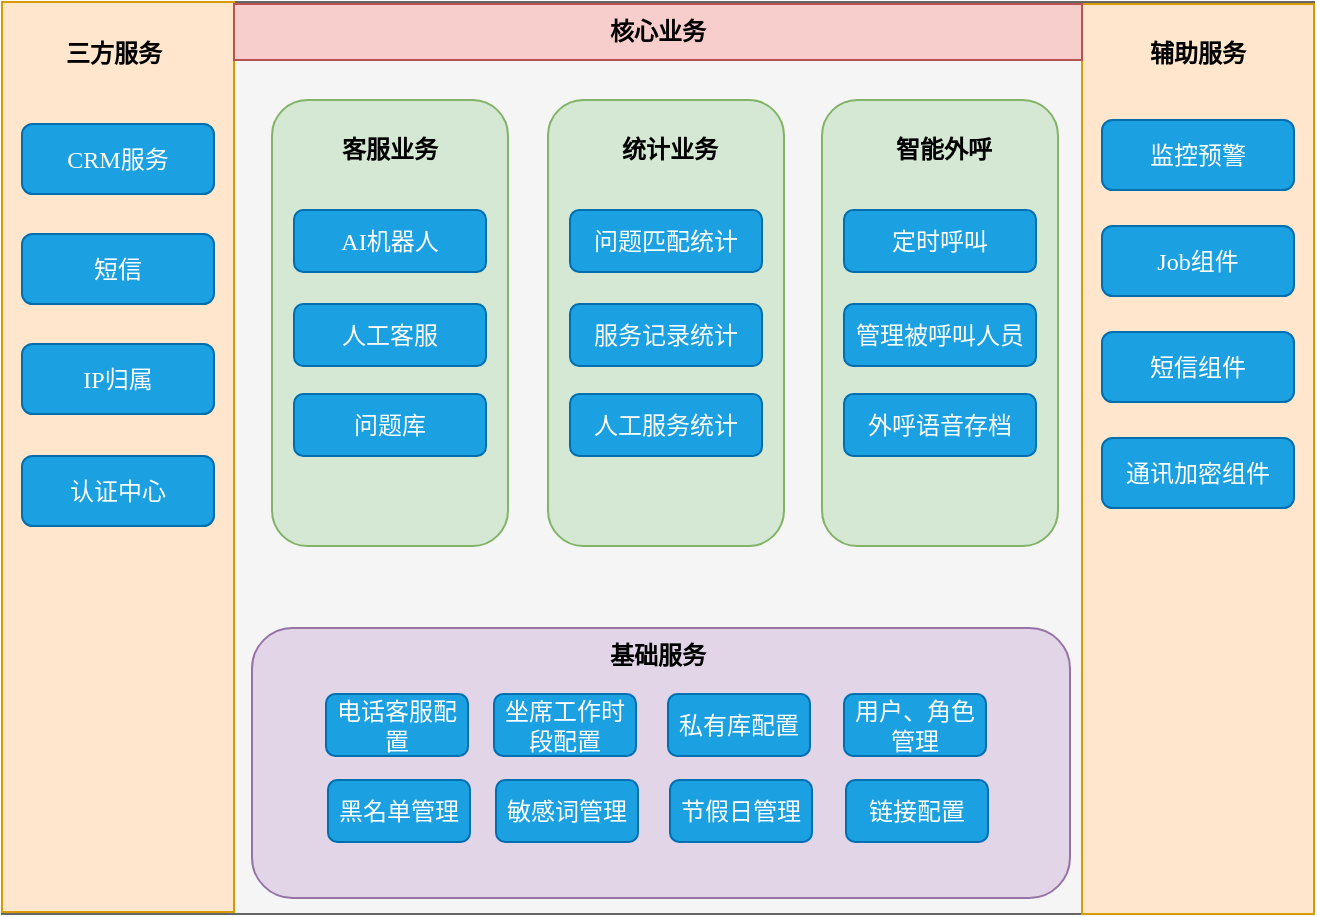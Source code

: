 <mxfile version="22.1.1" type="github">
  <diagram name="第 1 页" id="GnDO6N3DueWJBPkfXjhA">
    <mxGraphModel dx="1434" dy="746" grid="0" gridSize="10" guides="1" tooltips="1" connect="1" arrows="1" fold="1" page="0" pageScale="1" pageWidth="827" pageHeight="1169" math="0" shadow="0">
      <root>
        <mxCell id="0" />
        <mxCell id="1" parent="0" />
        <mxCell id="sUnTjPVfXL3tDDWwX9w4-1" value="" style="rounded=0;whiteSpace=wrap;html=1;strokeColor=#666666;fillColor=#f5f5f5;fontColor=#333333;fontFamily=Tahoma;" vertex="1" parent="1">
          <mxGeometry x="43" y="83" width="656" height="456" as="geometry" />
        </mxCell>
        <mxCell id="sUnTjPVfXL3tDDWwX9w4-2" value="" style="rounded=0;whiteSpace=wrap;html=1;strokeColor=#d79b00;fillColor=#ffe6cc;fontFamily=Tahoma;" vertex="1" parent="1">
          <mxGeometry x="43" y="83" width="116" height="455" as="geometry" />
        </mxCell>
        <mxCell id="sUnTjPVfXL3tDDWwX9w4-3" value="" style="rounded=0;whiteSpace=wrap;html=1;strokeColor=#d79b00;fillColor=#ffe6cc;fontFamily=Tahoma;" vertex="1" parent="1">
          <mxGeometry x="583" y="84" width="116" height="455" as="geometry" />
        </mxCell>
        <mxCell id="sUnTjPVfXL3tDDWwX9w4-4" value="三方服务" style="text;html=1;strokeColor=none;fillColor=none;align=center;verticalAlign=middle;whiteSpace=wrap;rounded=0;fontStyle=1;fontFamily=Tahoma;" vertex="1" parent="1">
          <mxGeometry x="69" y="94" width="60" height="30" as="geometry" />
        </mxCell>
        <mxCell id="sUnTjPVfXL3tDDWwX9w4-5" value="辅助服务" style="text;html=1;strokeColor=none;fillColor=none;align=center;verticalAlign=middle;whiteSpace=wrap;rounded=0;fontStyle=1;fontFamily=Tahoma;" vertex="1" parent="1">
          <mxGeometry x="611" y="94" width="60" height="30" as="geometry" />
        </mxCell>
        <mxCell id="sUnTjPVfXL3tDDWwX9w4-6" value="核心业务" style="rounded=0;whiteSpace=wrap;html=1;strokeColor=#b85450;fontStyle=1;fillColor=#f8cecc;fontFamily=Tahoma;" vertex="1" parent="1">
          <mxGeometry x="159" y="84" width="424" height="28" as="geometry" />
        </mxCell>
        <mxCell id="sUnTjPVfXL3tDDWwX9w4-7" value="" style="rounded=1;whiteSpace=wrap;html=1;fillColor=#d5e8d4;strokeColor=#82b366;fontFamily=Tahoma;" vertex="1" parent="1">
          <mxGeometry x="178" y="132" width="118" height="223" as="geometry" />
        </mxCell>
        <mxCell id="sUnTjPVfXL3tDDWwX9w4-8" value="" style="rounded=1;whiteSpace=wrap;html=1;fillColor=#d5e8d4;strokeColor=#82b366;fontFamily=Tahoma;" vertex="1" parent="1">
          <mxGeometry x="316" y="132" width="118" height="223" as="geometry" />
        </mxCell>
        <mxCell id="sUnTjPVfXL3tDDWwX9w4-9" value="" style="rounded=1;whiteSpace=wrap;html=1;fillColor=#d5e8d4;strokeColor=#82b366;fontFamily=Tahoma;" vertex="1" parent="1">
          <mxGeometry x="453" y="132" width="118" height="223" as="geometry" />
        </mxCell>
        <mxCell id="sUnTjPVfXL3tDDWwX9w4-10" value="" style="rounded=1;whiteSpace=wrap;html=1;fillColor=#e1d5e7;strokeColor=#9673a6;fontFamily=Tahoma;" vertex="1" parent="1">
          <mxGeometry x="168" y="396" width="409" height="135" as="geometry" />
        </mxCell>
        <mxCell id="sUnTjPVfXL3tDDWwX9w4-11" value="客服业务" style="text;html=1;strokeColor=none;fillColor=none;align=center;verticalAlign=middle;whiteSpace=wrap;rounded=0;fontStyle=1;fontFamily=Tahoma;" vertex="1" parent="1">
          <mxGeometry x="207" y="142" width="60" height="30" as="geometry" />
        </mxCell>
        <mxCell id="sUnTjPVfXL3tDDWwX9w4-12" value="统计业务" style="text;html=1;strokeColor=none;fillColor=none;align=center;verticalAlign=middle;whiteSpace=wrap;rounded=0;fontStyle=1;fontFamily=Tahoma;" vertex="1" parent="1">
          <mxGeometry x="347" y="142" width="60" height="30" as="geometry" />
        </mxCell>
        <mxCell id="sUnTjPVfXL3tDDWwX9w4-13" value="智能外呼" style="text;html=1;strokeColor=none;fillColor=none;align=center;verticalAlign=middle;whiteSpace=wrap;rounded=0;fontStyle=1;fontFamily=Tahoma;" vertex="1" parent="1">
          <mxGeometry x="484" y="142" width="60" height="30" as="geometry" />
        </mxCell>
        <mxCell id="sUnTjPVfXL3tDDWwX9w4-14" value="AI机器人" style="rounded=1;whiteSpace=wrap;html=1;fillColor=#1ba1e2;fontColor=#ffffff;strokeColor=#006EAF;fontFamily=Tahoma;" vertex="1" parent="1">
          <mxGeometry x="189" y="187" width="96" height="31" as="geometry" />
        </mxCell>
        <mxCell id="sUnTjPVfXL3tDDWwX9w4-15" value="人工客服" style="rounded=1;whiteSpace=wrap;html=1;fillColor=#1ba1e2;fontColor=#ffffff;strokeColor=#006EAF;fontFamily=Tahoma;" vertex="1" parent="1">
          <mxGeometry x="189" y="234" width="96" height="31" as="geometry" />
        </mxCell>
        <mxCell id="sUnTjPVfXL3tDDWwX9w4-16" value="问题库" style="rounded=1;whiteSpace=wrap;html=1;fillColor=#1ba1e2;fontColor=#ffffff;strokeColor=#006EAF;fontFamily=Tahoma;" vertex="1" parent="1">
          <mxGeometry x="189" y="279" width="96" height="31" as="geometry" />
        </mxCell>
        <mxCell id="sUnTjPVfXL3tDDWwX9w4-17" value="问题匹配统计" style="rounded=1;whiteSpace=wrap;html=1;fillColor=#1ba1e2;fontColor=#ffffff;strokeColor=#006EAF;fontFamily=Tahoma;" vertex="1" parent="1">
          <mxGeometry x="327" y="187" width="96" height="31" as="geometry" />
        </mxCell>
        <mxCell id="sUnTjPVfXL3tDDWwX9w4-18" value="服务记录统计" style="rounded=1;whiteSpace=wrap;html=1;fillColor=#1ba1e2;fontColor=#ffffff;strokeColor=#006EAF;fontFamily=Tahoma;" vertex="1" parent="1">
          <mxGeometry x="327" y="234" width="96" height="31" as="geometry" />
        </mxCell>
        <mxCell id="sUnTjPVfXL3tDDWwX9w4-19" value="人工服务统计" style="rounded=1;whiteSpace=wrap;html=1;fillColor=#1ba1e2;fontColor=#ffffff;strokeColor=#006EAF;fontFamily=Tahoma;" vertex="1" parent="1">
          <mxGeometry x="327" y="279" width="96" height="31" as="geometry" />
        </mxCell>
        <mxCell id="sUnTjPVfXL3tDDWwX9w4-20" value="定时呼叫" style="rounded=1;whiteSpace=wrap;html=1;fillColor=#1ba1e2;fontColor=#ffffff;strokeColor=#006EAF;fontFamily=Tahoma;" vertex="1" parent="1">
          <mxGeometry x="464" y="187" width="96" height="31" as="geometry" />
        </mxCell>
        <mxCell id="sUnTjPVfXL3tDDWwX9w4-21" value="管理被呼叫人员" style="rounded=1;whiteSpace=wrap;html=1;fillColor=#1ba1e2;fontColor=#ffffff;strokeColor=#006EAF;fontFamily=Tahoma;" vertex="1" parent="1">
          <mxGeometry x="464" y="234" width="96" height="31" as="geometry" />
        </mxCell>
        <mxCell id="sUnTjPVfXL3tDDWwX9w4-22" value="基础服务" style="text;html=1;strokeColor=none;fillColor=none;align=center;verticalAlign=middle;whiteSpace=wrap;rounded=0;fontFamily=Tahoma;fontStyle=1" vertex="1" parent="1">
          <mxGeometry x="341" y="395" width="60" height="30" as="geometry" />
        </mxCell>
        <mxCell id="sUnTjPVfXL3tDDWwX9w4-24" value="电话客服配置" style="rounded=1;whiteSpace=wrap;html=1;fillColor=#1ba1e2;fontColor=#ffffff;strokeColor=#006EAF;fontFamily=Tahoma;" vertex="1" parent="1">
          <mxGeometry x="205" y="429" width="71" height="31" as="geometry" />
        </mxCell>
        <mxCell id="sUnTjPVfXL3tDDWwX9w4-27" value="坐席工作时段配置" style="rounded=1;whiteSpace=wrap;html=1;fillColor=#1ba1e2;fontColor=#ffffff;strokeColor=#006EAF;fontFamily=Tahoma;" vertex="1" parent="1">
          <mxGeometry x="289" y="429" width="71" height="31" as="geometry" />
        </mxCell>
        <mxCell id="sUnTjPVfXL3tDDWwX9w4-28" value="私有库配置" style="rounded=1;whiteSpace=wrap;html=1;fillColor=#1ba1e2;fontColor=#ffffff;strokeColor=#006EAF;fontFamily=Tahoma;" vertex="1" parent="1">
          <mxGeometry x="376" y="429" width="71" height="31" as="geometry" />
        </mxCell>
        <mxCell id="sUnTjPVfXL3tDDWwX9w4-29" value="用户、角色管理" style="rounded=1;whiteSpace=wrap;html=1;fillColor=#1ba1e2;fontColor=#ffffff;strokeColor=#006EAF;fontFamily=Tahoma;" vertex="1" parent="1">
          <mxGeometry x="464" y="429" width="71" height="31" as="geometry" />
        </mxCell>
        <mxCell id="sUnTjPVfXL3tDDWwX9w4-30" value="黑名单管理" style="rounded=1;whiteSpace=wrap;html=1;fillColor=#1ba1e2;fontColor=#ffffff;strokeColor=#006EAF;fontFamily=Tahoma;" vertex="1" parent="1">
          <mxGeometry x="206" y="472" width="71" height="31" as="geometry" />
        </mxCell>
        <mxCell id="sUnTjPVfXL3tDDWwX9w4-31" value="敏感词管理" style="rounded=1;whiteSpace=wrap;html=1;fillColor=#1ba1e2;fontColor=#ffffff;strokeColor=#006EAF;fontFamily=Tahoma;" vertex="1" parent="1">
          <mxGeometry x="290" y="472" width="71" height="31" as="geometry" />
        </mxCell>
        <mxCell id="sUnTjPVfXL3tDDWwX9w4-32" value="节假日管理" style="rounded=1;whiteSpace=wrap;html=1;fillColor=#1ba1e2;fontColor=#ffffff;strokeColor=#006EAF;fontFamily=Tahoma;" vertex="1" parent="1">
          <mxGeometry x="377" y="472" width="71" height="31" as="geometry" />
        </mxCell>
        <mxCell id="sUnTjPVfXL3tDDWwX9w4-33" value="链接配置" style="rounded=1;whiteSpace=wrap;html=1;fillColor=#1ba1e2;fontColor=#ffffff;strokeColor=#006EAF;fontFamily=Tahoma;" vertex="1" parent="1">
          <mxGeometry x="465" y="472" width="71" height="31" as="geometry" />
        </mxCell>
        <mxCell id="sUnTjPVfXL3tDDWwX9w4-34" value="外呼语音存档" style="rounded=1;whiteSpace=wrap;html=1;fillColor=#1ba1e2;fontColor=#ffffff;strokeColor=#006EAF;fontFamily=Tahoma;" vertex="1" parent="1">
          <mxGeometry x="464" y="279" width="96" height="31" as="geometry" />
        </mxCell>
        <mxCell id="sUnTjPVfXL3tDDWwX9w4-35" value="CRM服务" style="rounded=1;whiteSpace=wrap;html=1;fillColor=#1ba1e2;fontColor=#ffffff;strokeColor=#006EAF;fontFamily=Tahoma;" vertex="1" parent="1">
          <mxGeometry x="53" y="144" width="96" height="35" as="geometry" />
        </mxCell>
        <mxCell id="sUnTjPVfXL3tDDWwX9w4-36" value="短信" style="rounded=1;whiteSpace=wrap;html=1;fillColor=#1ba1e2;fontColor=#ffffff;strokeColor=#006EAF;fontFamily=Tahoma;" vertex="1" parent="1">
          <mxGeometry x="53" y="199" width="96" height="35" as="geometry" />
        </mxCell>
        <mxCell id="sUnTjPVfXL3tDDWwX9w4-37" value="IP归属" style="rounded=1;whiteSpace=wrap;html=1;fillColor=#1ba1e2;fontColor=#ffffff;strokeColor=#006EAF;fontFamily=Tahoma;" vertex="1" parent="1">
          <mxGeometry x="53" y="254" width="96" height="35" as="geometry" />
        </mxCell>
        <mxCell id="sUnTjPVfXL3tDDWwX9w4-38" value="监控预警" style="rounded=1;whiteSpace=wrap;html=1;fillColor=#1ba1e2;fontColor=#ffffff;strokeColor=#006EAF;fontFamily=Tahoma;" vertex="1" parent="1">
          <mxGeometry x="593" y="142" width="96" height="35" as="geometry" />
        </mxCell>
        <mxCell id="sUnTjPVfXL3tDDWwX9w4-39" value="Job组件" style="rounded=1;whiteSpace=wrap;html=1;fillColor=#1ba1e2;fontColor=#ffffff;strokeColor=#006EAF;fontFamily=Tahoma;" vertex="1" parent="1">
          <mxGeometry x="593" y="195" width="96" height="35" as="geometry" />
        </mxCell>
        <mxCell id="sUnTjPVfXL3tDDWwX9w4-40" value="短信组件" style="rounded=1;whiteSpace=wrap;html=1;fillColor=#1ba1e2;fontColor=#ffffff;strokeColor=#006EAF;fontFamily=Tahoma;" vertex="1" parent="1">
          <mxGeometry x="593" y="248" width="96" height="35" as="geometry" />
        </mxCell>
        <mxCell id="sUnTjPVfXL3tDDWwX9w4-41" value="通讯加密组件" style="rounded=1;whiteSpace=wrap;html=1;fillColor=#1ba1e2;fontColor=#ffffff;strokeColor=#006EAF;fontFamily=Tahoma;" vertex="1" parent="1">
          <mxGeometry x="593" y="301" width="96" height="35" as="geometry" />
        </mxCell>
        <mxCell id="sUnTjPVfXL3tDDWwX9w4-42" value="认证中心" style="rounded=1;whiteSpace=wrap;html=1;fillColor=#1ba1e2;fontColor=#ffffff;strokeColor=#006EAF;fontFamily=Tahoma;" vertex="1" parent="1">
          <mxGeometry x="53" y="310" width="96" height="35" as="geometry" />
        </mxCell>
      </root>
    </mxGraphModel>
  </diagram>
</mxfile>

